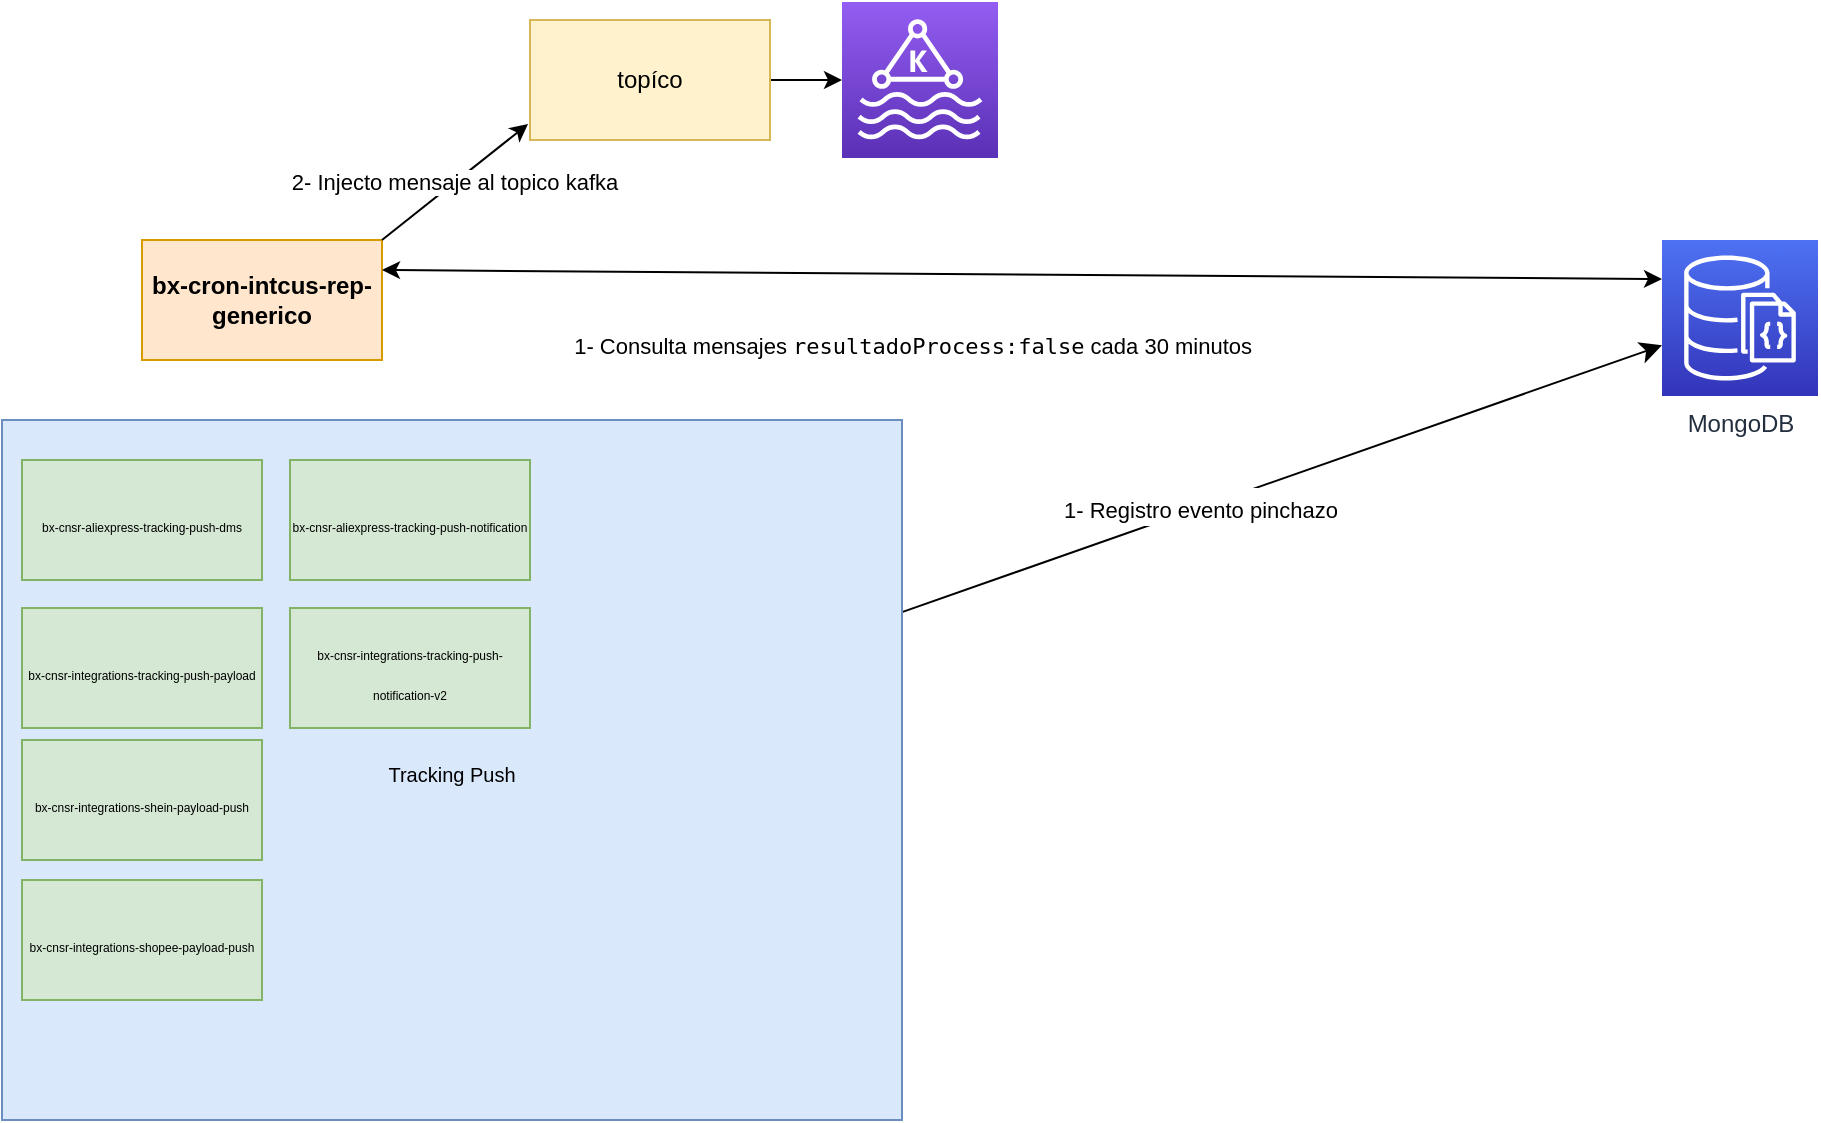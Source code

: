 <mxfile version="22.1.7" type="github">
  <diagram id="bBTnM0Bof4FImpnx4-uH" name="Page-1">
    <mxGraphModel dx="988" dy="550" grid="1" gridSize="10" guides="1" tooltips="1" connect="1" arrows="1" fold="1" page="1" pageScale="1" pageWidth="827" pageHeight="1169" math="0" shadow="0">
      <root>
        <mxCell id="0" />
        <mxCell id="1" parent="0" />
        <mxCell id="OU2u1vkTPK5hf4tIQWwU-1" value="&lt;strong data-renderer-mark=&quot;true&quot;&gt;bx-cron-intcus-rep-generico&lt;/strong&gt;" style="rounded=0;whiteSpace=wrap;html=1;fillColor=#ffe6cc;strokeColor=#d79b00;" parent="1" vertex="1">
          <mxGeometry x="100" y="400" width="120" height="60" as="geometry" />
        </mxCell>
        <mxCell id="OU2u1vkTPK5hf4tIQWwU-2" value="2- Injecto mensaje al topico kafka" style="endArrow=classic;html=1;rounded=0;exitX=1;exitY=0;exitDx=0;exitDy=0;entryX=-0.008;entryY=0.867;entryDx=0;entryDy=0;entryPerimeter=0;" parent="1" source="OU2u1vkTPK5hf4tIQWwU-1" target="OU2u1vkTPK5hf4tIQWwU-4" edge="1">
          <mxGeometry width="50" height="50" relative="1" as="geometry">
            <mxPoint x="230" y="380" as="sourcePoint" />
            <mxPoint x="280" y="330" as="targetPoint" />
          </mxGeometry>
        </mxCell>
        <mxCell id="OU2u1vkTPK5hf4tIQWwU-3" value="" style="shape=image;html=1;verticalAlign=top;verticalLabelPosition=bottom;labelBackgroundColor=#ffffff;imageAspect=0;aspect=fixed;image=https://cdn3.iconfinder.com/data/icons/UltimateGnome/128x128/status/gnome-fs-loading-icon.png;direction=south;" parent="1" vertex="1">
          <mxGeometry x="40" y="410" width="40" height="40" as="geometry" />
        </mxCell>
        <mxCell id="OU2u1vkTPK5hf4tIQWwU-10" value="" style="edgeStyle=orthogonalEdgeStyle;rounded=0;orthogonalLoop=1;jettySize=auto;html=1;" parent="1" source="OU2u1vkTPK5hf4tIQWwU-4" target="OU2u1vkTPK5hf4tIQWwU-5" edge="1">
          <mxGeometry relative="1" as="geometry" />
        </mxCell>
        <mxCell id="OU2u1vkTPK5hf4tIQWwU-4" value="topíco" style="rounded=0;whiteSpace=wrap;html=1;fillColor=#fff2cc;strokeColor=#d6b656;" parent="1" vertex="1">
          <mxGeometry x="294" y="290" width="120" height="60" as="geometry" />
        </mxCell>
        <mxCell id="OU2u1vkTPK5hf4tIQWwU-5" value="" style="sketch=0;points=[[0,0,0],[0.25,0,0],[0.5,0,0],[0.75,0,0],[1,0,0],[0,1,0],[0.25,1,0],[0.5,1,0],[0.75,1,0],[1,1,0],[0,0.25,0],[0,0.5,0],[0,0.75,0],[1,0.25,0],[1,0.5,0],[1,0.75,0]];outlineConnect=0;fontColor=#232F3E;gradientColor=#945DF2;gradientDirection=north;fillColor=#5A30B5;strokeColor=#ffffff;dashed=0;verticalLabelPosition=bottom;verticalAlign=top;align=center;html=1;fontSize=12;fontStyle=0;aspect=fixed;shape=mxgraph.aws4.resourceIcon;resIcon=mxgraph.aws4.managed_streaming_for_kafka;" parent="1" vertex="1">
          <mxGeometry x="450" y="281" width="78" height="78" as="geometry" />
        </mxCell>
        <mxCell id="OU2u1vkTPK5hf4tIQWwU-9" value="MongoDB" style="sketch=0;points=[[0,0,0],[0.25,0,0],[0.5,0,0],[0.75,0,0],[1,0,0],[0,1,0],[0.25,1,0],[0.5,1,0],[0.75,1,0],[1,1,0],[0,0.25,0],[0,0.5,0],[0,0.75,0],[1,0.25,0],[1,0.5,0],[1,0.75,0]];outlineConnect=0;fontColor=#232F3E;gradientColor=#4D72F3;gradientDirection=north;fillColor=#3334B9;strokeColor=#ffffff;dashed=0;verticalLabelPosition=bottom;verticalAlign=top;align=center;html=1;fontSize=12;fontStyle=0;aspect=fixed;shape=mxgraph.aws4.resourceIcon;resIcon=mxgraph.aws4.documentdb_with_mongodb_compatibility;" parent="1" vertex="1">
          <mxGeometry x="860" y="400" width="78" height="78" as="geometry" />
        </mxCell>
        <mxCell id="OU2u1vkTPK5hf4tIQWwU-17" value="" style="endArrow=classic;startArrow=classic;html=1;rounded=0;entryX=0;entryY=0.25;entryDx=0;entryDy=0;entryPerimeter=0;exitX=1;exitY=0.25;exitDx=0;exitDy=0;" parent="1" source="OU2u1vkTPK5hf4tIQWwU-1" target="OU2u1vkTPK5hf4tIQWwU-9" edge="1">
          <mxGeometry width="50" height="50" relative="1" as="geometry">
            <mxPoint x="330" y="520" as="sourcePoint" />
            <mxPoint x="380" y="470" as="targetPoint" />
          </mxGeometry>
        </mxCell>
        <mxCell id="OU2u1vkTPK5hf4tIQWwU-18" value="&lt;div&gt;&lt;br&gt;&lt;/div&gt;&lt;div&gt;&lt;br&gt;&lt;/div&gt;&lt;div&gt;&amp;nbsp; 1- Consulta mensajes&amp;nbsp;&lt;span class=&quot;prismjs confluence-ssr-app-49loy0&quot; data-ds--code--code-block=&quot;&quot; data-code-lang=&quot;&quot;&gt;&lt;code style=&quot;&quot; class=&quot;language-&quot;&gt;resultadoProcess:false&lt;/code&gt;&lt;/span&gt; cada 30 minutos&lt;/div&gt;&lt;div&gt;&lt;br&gt;&lt;br&gt;&lt;br&gt;&lt;/div&gt;" style="edgeLabel;html=1;align=center;verticalAlign=middle;resizable=0;points=[];" parent="OU2u1vkTPK5hf4tIQWwU-17" vertex="1" connectable="0">
          <mxGeometry x="-0.322" y="-2" relative="1" as="geometry">
            <mxPoint x="45" y="41" as="offset" />
          </mxGeometry>
        </mxCell>
        <mxCell id="xOLhfUS5g9cSb4-Da-gZ-21" style="edgeStyle=none;curved=1;rounded=0;orthogonalLoop=1;jettySize=auto;html=1;fontSize=12;startSize=8;endSize=8;" edge="1" parent="1" source="xOLhfUS5g9cSb4-Da-gZ-14" target="OU2u1vkTPK5hf4tIQWwU-9">
          <mxGeometry relative="1" as="geometry" />
        </mxCell>
        <mxCell id="xOLhfUS5g9cSb4-Da-gZ-22" value="&lt;font style=&quot;font-size: 11px;&quot;&gt;1- Registro evento pinchazo &lt;br&gt;&lt;/font&gt;" style="edgeLabel;html=1;align=center;verticalAlign=middle;resizable=0;points=[];fontSize=16;" vertex="1" connectable="0" parent="xOLhfUS5g9cSb4-Da-gZ-21">
          <mxGeometry x="-0.214" y="1" relative="1" as="geometry">
            <mxPoint as="offset" />
          </mxGeometry>
        </mxCell>
        <mxCell id="xOLhfUS5g9cSb4-Da-gZ-14" value="&lt;font style=&quot;font-size: 10px;&quot;&gt;Tracking Push&lt;/font&gt;" style="rounded=0;whiteSpace=wrap;html=1;fontSize=16;fillColor=#dae8fc;strokeColor=#6c8ebf;" vertex="1" parent="1">
          <mxGeometry x="30" y="490" width="450" height="350" as="geometry" />
        </mxCell>
        <mxCell id="xOLhfUS5g9cSb4-Da-gZ-15" value="&lt;font style=&quot;font-size: 6px;&quot;&gt;bx-cnsr-aliexpress-tracking-push-dms&lt;/font&gt;" style="rounded=0;whiteSpace=wrap;html=1;fontSize=16;fillColor=#d5e8d4;strokeColor=#82b366;" vertex="1" parent="1">
          <mxGeometry x="40" y="510" width="120" height="60" as="geometry" />
        </mxCell>
        <mxCell id="xOLhfUS5g9cSb4-Da-gZ-16" value="&lt;font style=&quot;font-size: 6px;&quot;&gt;bx-cnsr-aliexpress-tracking-push-notification&lt;/font&gt;" style="rounded=0;whiteSpace=wrap;html=1;fontSize=16;fillColor=#d5e8d4;strokeColor=#82b366;" vertex="1" parent="1">
          <mxGeometry x="174" y="510" width="120" height="60" as="geometry" />
        </mxCell>
        <mxCell id="xOLhfUS5g9cSb4-Da-gZ-17" value="&lt;font style=&quot;font-size: 6px;&quot;&gt;bx-cnsr-integrations-tracking-push-notification-v2&lt;/font&gt;" style="rounded=0;whiteSpace=wrap;html=1;fontSize=16;fillColor=#d5e8d4;strokeColor=#82b366;" vertex="1" parent="1">
          <mxGeometry x="174" y="584" width="120" height="60" as="geometry" />
        </mxCell>
        <mxCell id="xOLhfUS5g9cSb4-Da-gZ-18" value="&lt;font style=&quot;font-size: 6px;&quot;&gt;bx-cnsr-integrations-tracking-push-payload&lt;/font&gt;" style="rounded=0;whiteSpace=wrap;html=1;fontSize=16;fillColor=#d5e8d4;strokeColor=#82b366;" vertex="1" parent="1">
          <mxGeometry x="40" y="584" width="120" height="60" as="geometry" />
        </mxCell>
        <mxCell id="xOLhfUS5g9cSb4-Da-gZ-19" value="&lt;font style=&quot;font-size: 6px;&quot;&gt;bx-cnsr-integrations-shein-payload-push&lt;/font&gt;" style="rounded=0;whiteSpace=wrap;html=1;fontSize=16;fillColor=#d5e8d4;strokeColor=#82b366;" vertex="1" parent="1">
          <mxGeometry x="40" y="650" width="120" height="60" as="geometry" />
        </mxCell>
        <mxCell id="xOLhfUS5g9cSb4-Da-gZ-20" value="&lt;font style=&quot;font-size: 6px;&quot;&gt;bx-cnsr-integrations-shopee-payload-push&lt;/font&gt;" style="rounded=0;whiteSpace=wrap;html=1;fontSize=16;fillColor=#d5e8d4;strokeColor=#82b366;" vertex="1" parent="1">
          <mxGeometry x="40" y="720" width="120" height="60" as="geometry" />
        </mxCell>
      </root>
    </mxGraphModel>
  </diagram>
</mxfile>
